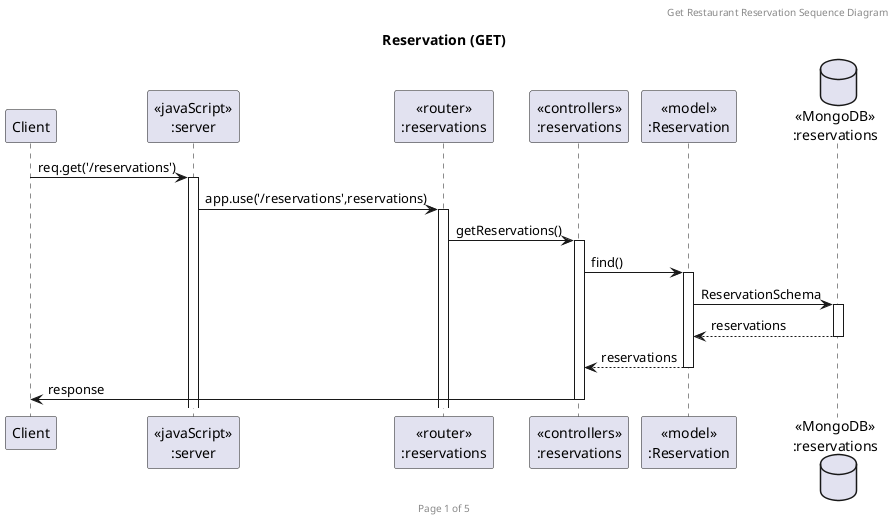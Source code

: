 @startuml Reservation (GET)

header Get Restaurant Reservation Sequence Diagram
footer Page 1 of 5
title "Reservation (GET)"

participant "Client" as client
participant "<<javaScript>>\n:server" as server
participant "<<router>>\n:reservations" as routerReservations
participant "<<controllers>>\n:reservations" as controllersReservations
participant "<<model>>\n:Reservation" as modelReservation
database "<<MongoDB>>\n:reservations" as ReservationDatabase

client->server ++:req.get('/reservations')
server->routerReservations ++:app.use('/reservations',reservations)
routerReservations->controllersReservations ++:getReservations()
controllersReservations ->modelReservation ++: find()
modelReservation -> ReservationDatabase ++: ReservationSchema
ReservationDatabase --> modelReservation --: reservations
controllersReservations <-- modelReservation --:reservations
controllersReservations->client --:response

@enduml